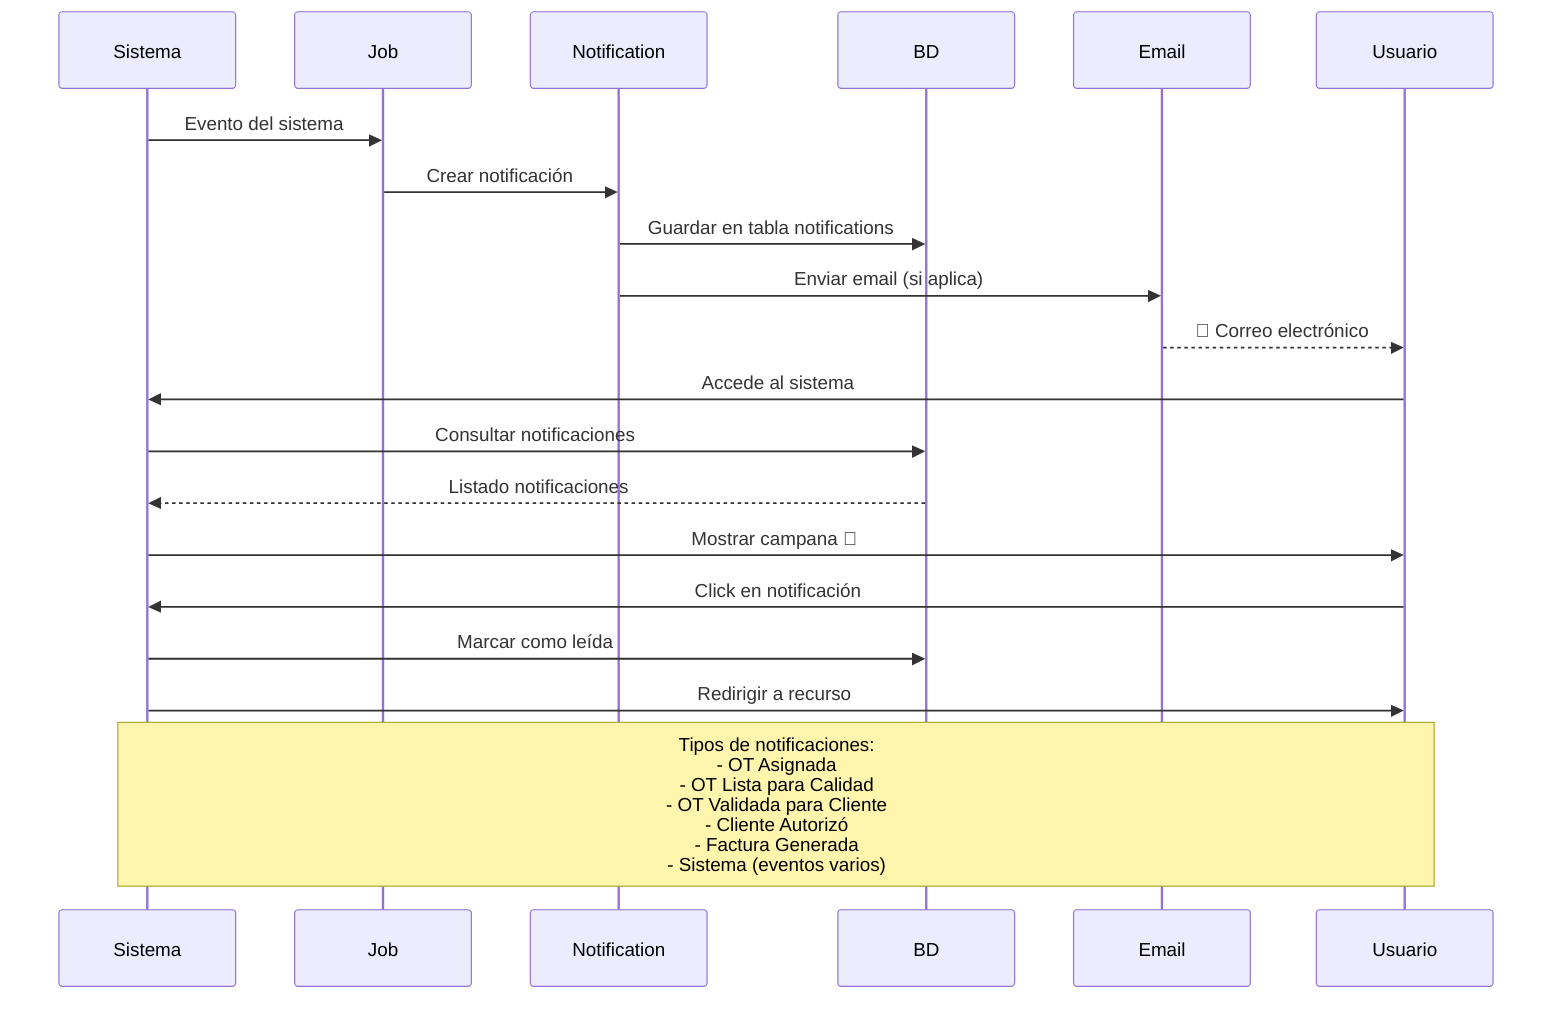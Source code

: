 ﻿sequenceDiagram
    participant Sistema
    participant Job
    participant Notification
    participant BD
    participant Email
    participant Usuario

    Sistema->>Job: Evento del sistema
    Job->>Notification: Crear notificación
    
    Notification->>BD: Guardar en tabla notifications
    Notification->>Email: Enviar email (si aplica)
    
    Email-->>Usuario: 📧 Correo electrónico
    
    Usuario->>Sistema: Accede al sistema
    Sistema->>BD: Consultar notificaciones
    BD-->>Sistema: Listado notificaciones
    Sistema->>Usuario: Mostrar campana 🔔
    
    Usuario->>Sistema: Click en notificación
    Sistema->>BD: Marcar como leída
    Sistema->>Usuario: Redirigir a recurso
    
    Note over Sistema,Usuario: Tipos de notificaciones:<br/>- OT Asignada<br/>- OT Lista para Calidad<br/>- OT Validada para Cliente<br/>- Cliente Autorizó<br/>- Factura Generada<br/>- Sistema (eventos varios)